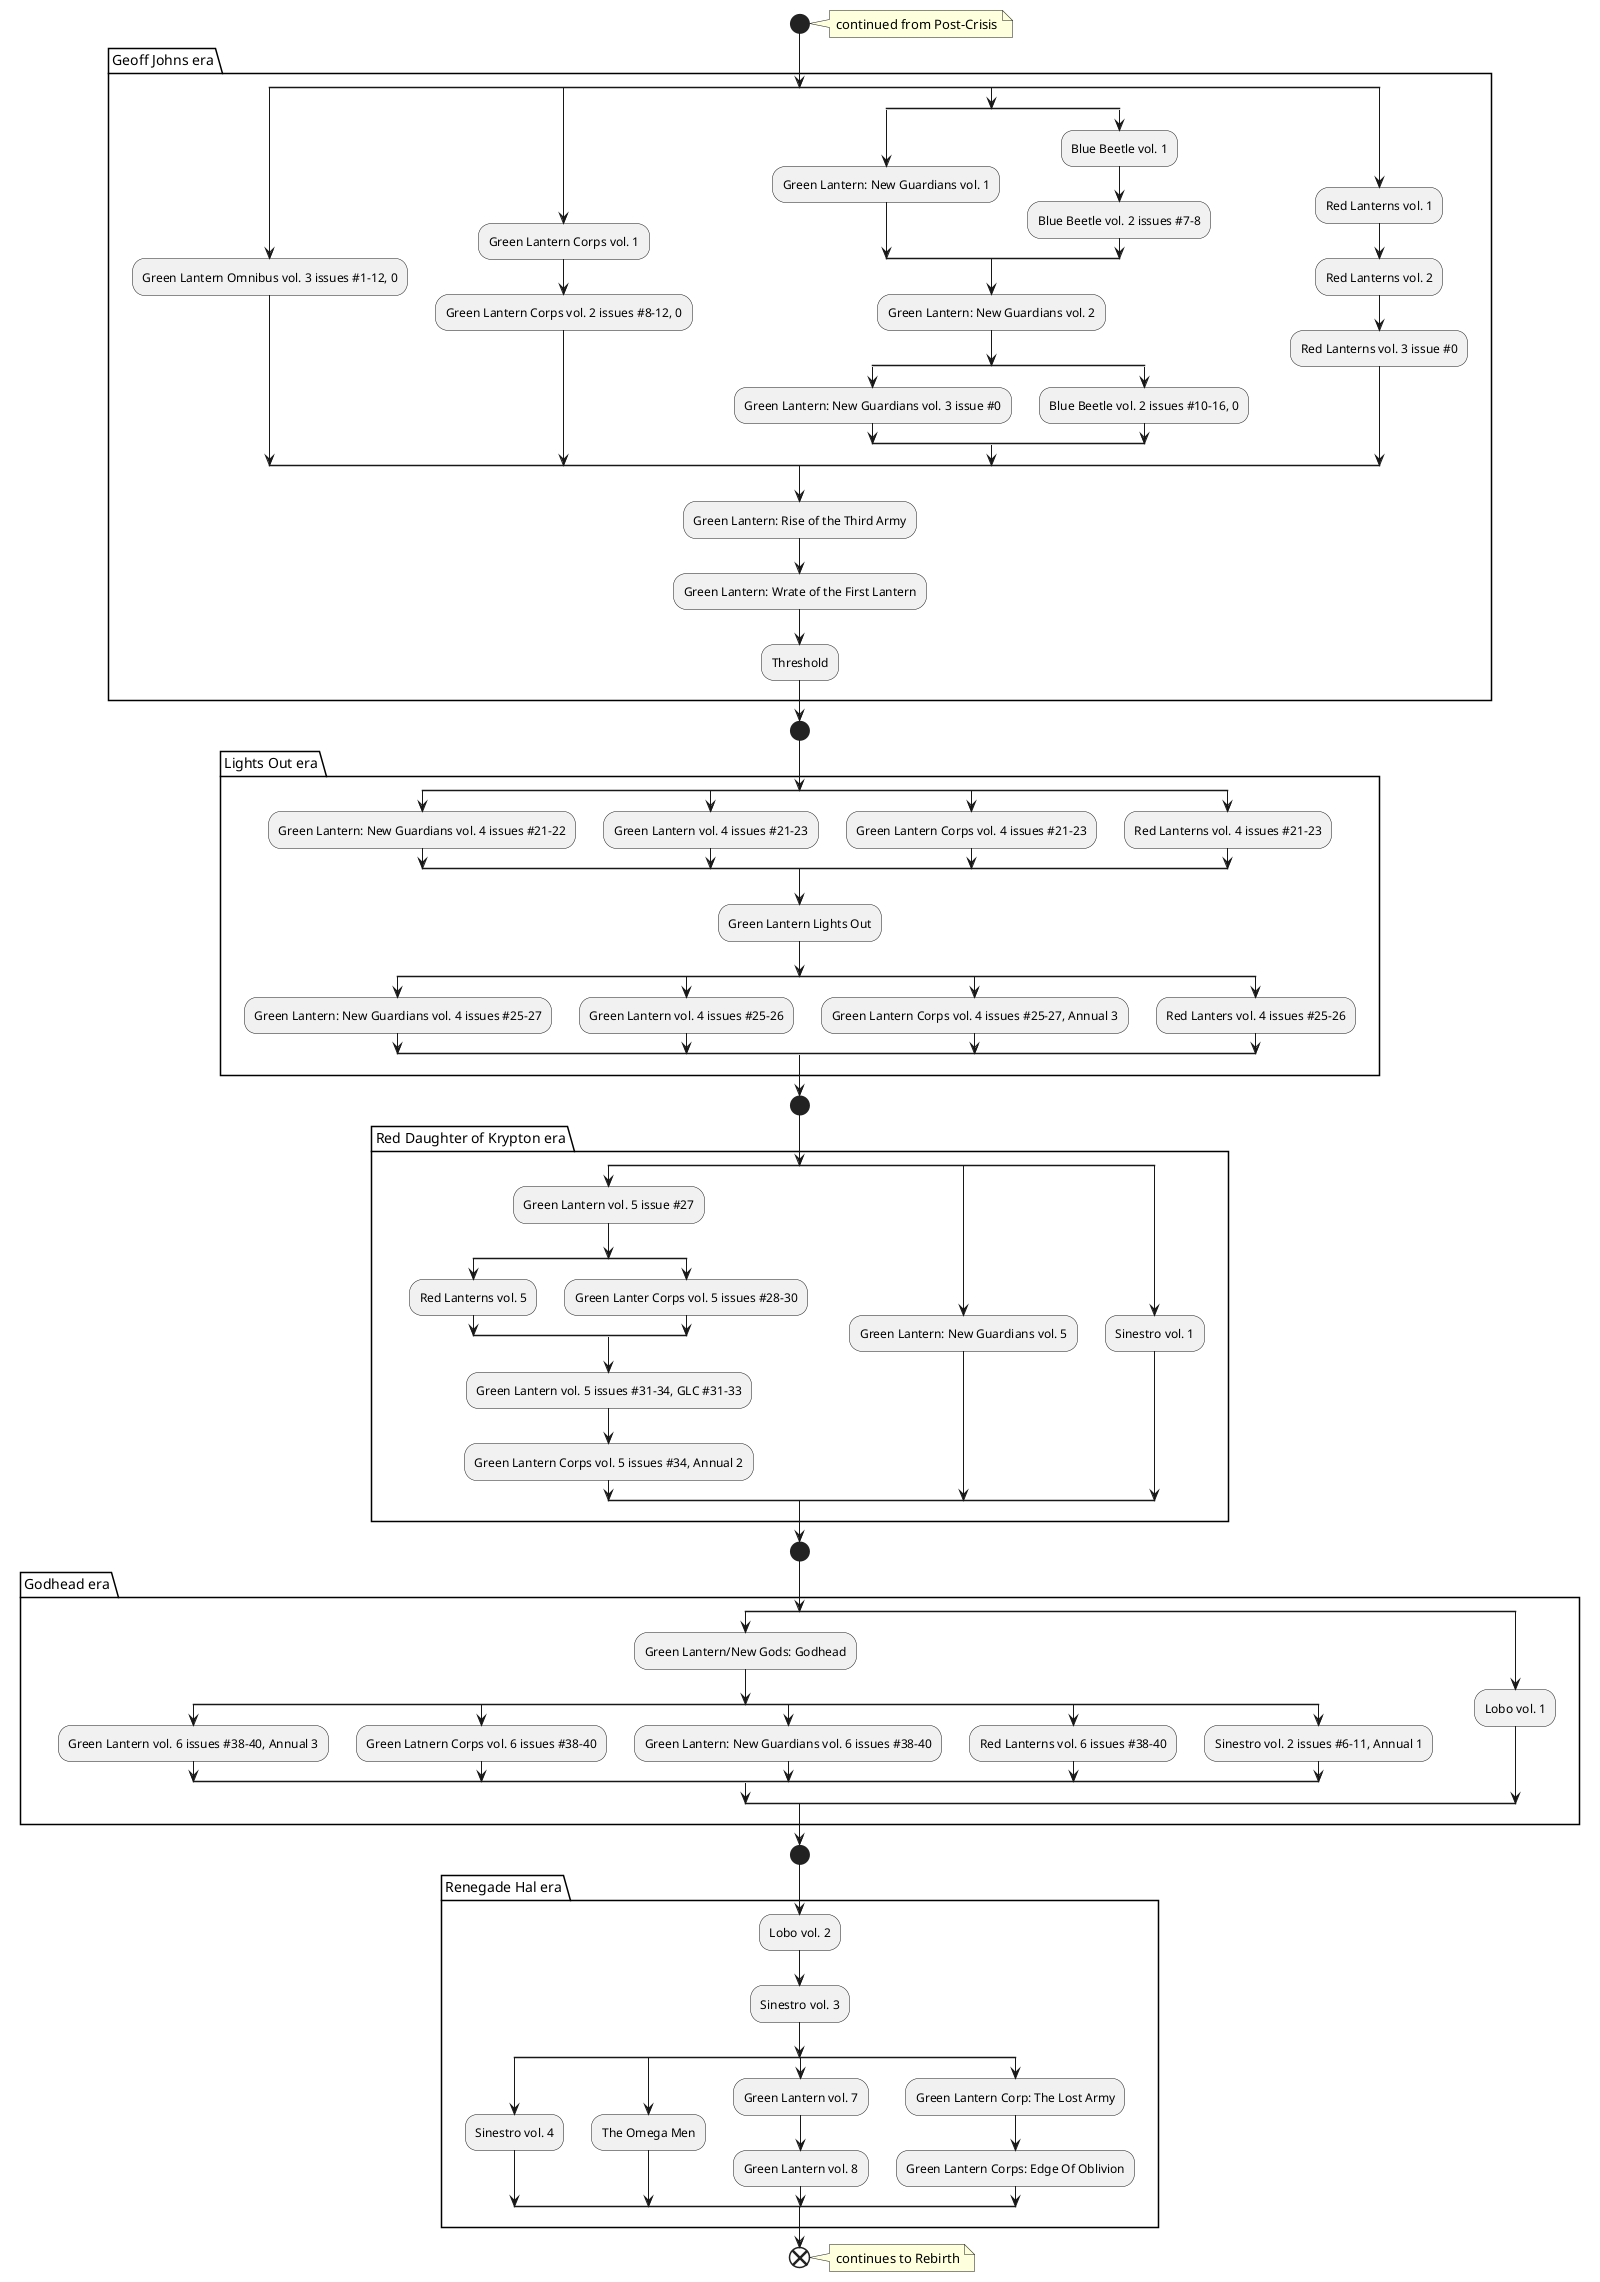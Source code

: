@startuml
    start
    note right: continued from Post-Crisis
    package Geoff Johns era {
        split
            :Green Lantern Omnibus vol. 3 issues #1-12, 0;
        split again
            :Green Lantern Corps vol. 1;
            :Green Lantern Corps vol. 2 issues #8-12, 0;
        split again
            split
                :Green Lantern: New Guardians vol. 1;
            split again
                :Blue Beetle vol. 1;
                :Blue Beetle vol. 2 issues #7-8;
            end split
            :Green Lantern: New Guardians vol. 2;
            split
                :Green Lantern: New Guardians vol. 3 issue #0;
            split again
                :Blue Beetle vol. 2 issues #10-16, 0;
            end split
        split again
            :Red Lanterns vol. 1;
            :Red Lanterns vol. 2;
            :Red Lanterns vol. 3 issue #0;
        end split

        :Green Lantern: Rise of the Third Army;
        :Green Lantern: Wrate of the First Lantern;
        :Threshold;
    }

    start

    package Lights Out era {
        split
            :Green Lantern: New Guardians vol. 4 issues #21-22;
        split again
            :Green Lantern vol. 4 issues #21-23;
        split again
            :Green Lantern Corps vol. 4 issues #21-23;
        split again
            :Red Lanterns vol. 4 issues #21-23;
        end split
        :Green Lantern Lights Out;
        split
            :Green Lantern: New Guardians vol. 4 issues #25-27;
        split again
            :Green Lantern vol. 4 issues #25-26;
        split again
            :Green Lantern Corps vol. 4 issues #25-27, Annual 3;
        split again
            :Red Lanters vol. 4 issues #25-26;
        end split
    }

    start

    package Red Daughter of Krypton era {
        split
            :Green Lantern vol. 5 issue #27;
            split
                :Red Lanterns vol. 5;
            split again
                :Green Lanter Corps vol. 5 issues #28-30;
            end split
            :Green Lantern vol. 5 issues #31-34, GLC #31-33;
            :Green Lantern Corps vol. 5 issues #34, Annual 2;
        split again
            :Green Lantern: New Guardians vol. 5;
        split again
            :Sinestro vol. 1;
        end split
    }

    start

    package Godhead era {
        split
            :Green Lantern/New Gods: Godhead;
            split
                :Green Lantern vol. 6 issues #38-40, Annual 3;
            split again
                :Green Latnern Corps vol. 6 issues #38-40;
            split again
                :Green Lantern: New Guardians vol. 6 issues #38-40;
            split again
                :Red Lanterns vol. 6 issues #38-40;
            split again
                :Sinestro vol. 2 issues #6-11, Annual 1;
            end split
        split again
            :Lobo vol. 1;
        end split
    }

    start

    package Renegade Hal era {
        :Lobo vol. 2;
        :Sinestro vol. 3;
        split
            :Sinestro vol. 4;
        split again
            :The Omega Men;
        split again
            :Green Lantern vol. 7;
            :Green Lantern vol. 8;
        split again
            :Green Lantern Corp: The Lost Army;
            :Green Lantern Corps: Edge Of Oblivion;
        end split
    }

    end
    note right: continues to Rebirth
@enduml
